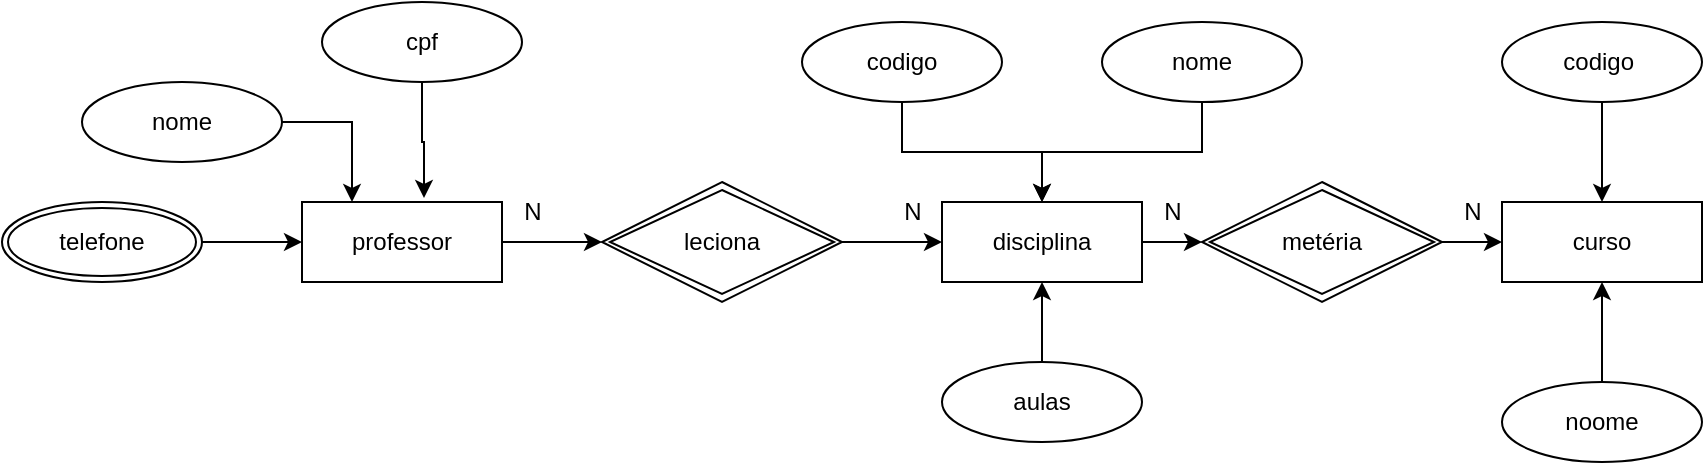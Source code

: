 <mxfile version="24.2.3" type="device">
  <diagram id="SWQf19_dfG7jb7ftX5FU" name="Página-1">
    <mxGraphModel dx="1947" dy="529" grid="1" gridSize="10" guides="1" tooltips="1" connect="1" arrows="1" fold="1" page="1" pageScale="1" pageWidth="827" pageHeight="1169" math="0" shadow="0">
      <root>
        <mxCell id="0" />
        <mxCell id="1" parent="0" />
        <mxCell id="99dWpeFU0DojtFZHlYU0-1" value="curso" style="whiteSpace=wrap;html=1;align=center;" parent="1" vertex="1">
          <mxGeometry x="690" y="270" width="100" height="40" as="geometry" />
        </mxCell>
        <mxCell id="99dWpeFU0DojtFZHlYU0-26" style="edgeStyle=orthogonalEdgeStyle;rounded=0;orthogonalLoop=1;jettySize=auto;html=1;" parent="1" source="99dWpeFU0DojtFZHlYU0-2" target="99dWpeFU0DojtFZHlYU0-4" edge="1">
          <mxGeometry relative="1" as="geometry" />
        </mxCell>
        <mxCell id="99dWpeFU0DojtFZHlYU0-2" value="disciplina" style="whiteSpace=wrap;html=1;align=center;" parent="1" vertex="1">
          <mxGeometry x="410" y="270" width="100" height="40" as="geometry" />
        </mxCell>
        <mxCell id="99dWpeFU0DojtFZHlYU0-22" style="edgeStyle=orthogonalEdgeStyle;rounded=0;orthogonalLoop=1;jettySize=auto;html=1;entryX=0;entryY=0.5;entryDx=0;entryDy=0;" parent="1" source="99dWpeFU0DojtFZHlYU0-3" target="99dWpeFU0DojtFZHlYU0-5" edge="1">
          <mxGeometry relative="1" as="geometry" />
        </mxCell>
        <mxCell id="99dWpeFU0DojtFZHlYU0-3" value="professor" style="whiteSpace=wrap;html=1;align=center;" parent="1" vertex="1">
          <mxGeometry x="90" y="270" width="100" height="40" as="geometry" />
        </mxCell>
        <mxCell id="99dWpeFU0DojtFZHlYU0-25" style="edgeStyle=orthogonalEdgeStyle;rounded=0;orthogonalLoop=1;jettySize=auto;html=1;" parent="1" source="99dWpeFU0DojtFZHlYU0-4" target="99dWpeFU0DojtFZHlYU0-1" edge="1">
          <mxGeometry relative="1" as="geometry" />
        </mxCell>
        <mxCell id="99dWpeFU0DojtFZHlYU0-4" value="metéria" style="shape=rhombus;double=1;perimeter=rhombusPerimeter;whiteSpace=wrap;html=1;align=center;" parent="1" vertex="1">
          <mxGeometry x="540" y="260" width="120" height="60" as="geometry" />
        </mxCell>
        <mxCell id="99dWpeFU0DojtFZHlYU0-23" style="edgeStyle=orthogonalEdgeStyle;rounded=0;orthogonalLoop=1;jettySize=auto;html=1;" parent="1" source="99dWpeFU0DojtFZHlYU0-5" target="99dWpeFU0DojtFZHlYU0-2" edge="1">
          <mxGeometry relative="1" as="geometry" />
        </mxCell>
        <mxCell id="99dWpeFU0DojtFZHlYU0-5" value="leciona" style="shape=rhombus;double=1;perimeter=rhombusPerimeter;whiteSpace=wrap;html=1;align=center;" parent="1" vertex="1">
          <mxGeometry x="240" y="260" width="120" height="60" as="geometry" />
        </mxCell>
        <mxCell id="99dWpeFU0DojtFZHlYU0-20" style="edgeStyle=orthogonalEdgeStyle;rounded=0;orthogonalLoop=1;jettySize=auto;html=1;entryX=0.5;entryY=0;entryDx=0;entryDy=0;" parent="1" source="99dWpeFU0DojtFZHlYU0-6" target="99dWpeFU0DojtFZHlYU0-2" edge="1">
          <mxGeometry relative="1" as="geometry" />
        </mxCell>
        <mxCell id="99dWpeFU0DojtFZHlYU0-6" value="codigo" style="ellipse;whiteSpace=wrap;html=1;align=center;" parent="1" vertex="1">
          <mxGeometry x="340" y="180" width="100" height="40" as="geometry" />
        </mxCell>
        <mxCell id="99dWpeFU0DojtFZHlYU0-11" style="edgeStyle=orthogonalEdgeStyle;rounded=0;orthogonalLoop=1;jettySize=auto;html=1;entryX=0.25;entryY=0;entryDx=0;entryDy=0;" parent="1" source="99dWpeFU0DojtFZHlYU0-7" target="99dWpeFU0DojtFZHlYU0-3" edge="1">
          <mxGeometry relative="1" as="geometry" />
        </mxCell>
        <mxCell id="99dWpeFU0DojtFZHlYU0-7" value="nome" style="ellipse;whiteSpace=wrap;html=1;align=center;" parent="1" vertex="1">
          <mxGeometry x="-20" y="210" width="100" height="40" as="geometry" />
        </mxCell>
        <mxCell id="99dWpeFU0DojtFZHlYU0-8" value="cpf" style="ellipse;whiteSpace=wrap;html=1;align=center;" parent="1" vertex="1">
          <mxGeometry x="100" y="170" width="100" height="40" as="geometry" />
        </mxCell>
        <mxCell id="99dWpeFU0DojtFZHlYU0-10" style="edgeStyle=orthogonalEdgeStyle;rounded=0;orthogonalLoop=1;jettySize=auto;html=1;entryX=0;entryY=0.5;entryDx=0;entryDy=0;" parent="1" source="99dWpeFU0DojtFZHlYU0-9" target="99dWpeFU0DojtFZHlYU0-3" edge="1">
          <mxGeometry relative="1" as="geometry" />
        </mxCell>
        <mxCell id="99dWpeFU0DojtFZHlYU0-9" value="telefone" style="ellipse;shape=doubleEllipse;margin=3;whiteSpace=wrap;html=1;align=center;" parent="1" vertex="1">
          <mxGeometry x="-60" y="270" width="100" height="40" as="geometry" />
        </mxCell>
        <mxCell id="99dWpeFU0DojtFZHlYU0-12" style="edgeStyle=orthogonalEdgeStyle;rounded=0;orthogonalLoop=1;jettySize=auto;html=1;entryX=0.61;entryY=-0.05;entryDx=0;entryDy=0;entryPerimeter=0;" parent="1" source="99dWpeFU0DojtFZHlYU0-8" target="99dWpeFU0DojtFZHlYU0-3" edge="1">
          <mxGeometry relative="1" as="geometry" />
        </mxCell>
        <mxCell id="99dWpeFU0DojtFZHlYU0-21" style="edgeStyle=orthogonalEdgeStyle;rounded=0;orthogonalLoop=1;jettySize=auto;html=1;" parent="1" source="99dWpeFU0DojtFZHlYU0-13" target="99dWpeFU0DojtFZHlYU0-2" edge="1">
          <mxGeometry relative="1" as="geometry" />
        </mxCell>
        <mxCell id="99dWpeFU0DojtFZHlYU0-13" value="nome" style="ellipse;whiteSpace=wrap;html=1;align=center;" parent="1" vertex="1">
          <mxGeometry x="490" y="180" width="100" height="40" as="geometry" />
        </mxCell>
        <mxCell id="99dWpeFU0DojtFZHlYU0-19" style="edgeStyle=orthogonalEdgeStyle;rounded=0;orthogonalLoop=1;jettySize=auto;html=1;entryX=0.5;entryY=1;entryDx=0;entryDy=0;" parent="1" source="99dWpeFU0DojtFZHlYU0-14" target="99dWpeFU0DojtFZHlYU0-2" edge="1">
          <mxGeometry relative="1" as="geometry" />
        </mxCell>
        <mxCell id="99dWpeFU0DojtFZHlYU0-14" value="aulas" style="ellipse;whiteSpace=wrap;html=1;align=center;" parent="1" vertex="1">
          <mxGeometry x="410" y="350" width="100" height="40" as="geometry" />
        </mxCell>
        <mxCell id="99dWpeFU0DojtFZHlYU0-18" style="edgeStyle=orthogonalEdgeStyle;rounded=0;orthogonalLoop=1;jettySize=auto;html=1;entryX=0.5;entryY=0;entryDx=0;entryDy=0;" parent="1" source="99dWpeFU0DojtFZHlYU0-15" target="99dWpeFU0DojtFZHlYU0-1" edge="1">
          <mxGeometry relative="1" as="geometry" />
        </mxCell>
        <mxCell id="99dWpeFU0DojtFZHlYU0-15" value="codigo&amp;nbsp;" style="ellipse;whiteSpace=wrap;html=1;align=center;" parent="1" vertex="1">
          <mxGeometry x="690" y="180" width="100" height="40" as="geometry" />
        </mxCell>
        <mxCell id="99dWpeFU0DojtFZHlYU0-17" style="edgeStyle=orthogonalEdgeStyle;rounded=0;orthogonalLoop=1;jettySize=auto;html=1;entryX=0.5;entryY=1;entryDx=0;entryDy=0;" parent="1" source="99dWpeFU0DojtFZHlYU0-16" target="99dWpeFU0DojtFZHlYU0-1" edge="1">
          <mxGeometry relative="1" as="geometry" />
        </mxCell>
        <mxCell id="99dWpeFU0DojtFZHlYU0-16" value="noome" style="ellipse;whiteSpace=wrap;html=1;align=center;" parent="1" vertex="1">
          <mxGeometry x="690" y="360" width="100" height="40" as="geometry" />
        </mxCell>
        <mxCell id="alC0qAz56ov9VFbpd1Uh-1" value="N" style="text;html=1;align=center;verticalAlign=middle;resizable=0;points=[];autosize=1;strokeColor=none;fillColor=none;" vertex="1" parent="1">
          <mxGeometry x="380" y="260" width="30" height="30" as="geometry" />
        </mxCell>
        <mxCell id="alC0qAz56ov9VFbpd1Uh-2" value="N" style="text;html=1;align=center;verticalAlign=middle;resizable=0;points=[];autosize=1;strokeColor=none;fillColor=none;" vertex="1" parent="1">
          <mxGeometry x="190" y="260" width="30" height="30" as="geometry" />
        </mxCell>
        <mxCell id="alC0qAz56ov9VFbpd1Uh-3" value="N" style="text;html=1;align=center;verticalAlign=middle;resizable=0;points=[];autosize=1;strokeColor=none;fillColor=none;" vertex="1" parent="1">
          <mxGeometry x="660" y="260" width="30" height="30" as="geometry" />
        </mxCell>
        <mxCell id="alC0qAz56ov9VFbpd1Uh-4" value="N" style="text;html=1;align=center;verticalAlign=middle;resizable=0;points=[];autosize=1;strokeColor=none;fillColor=none;" vertex="1" parent="1">
          <mxGeometry x="510" y="260" width="30" height="30" as="geometry" />
        </mxCell>
      </root>
    </mxGraphModel>
  </diagram>
</mxfile>

